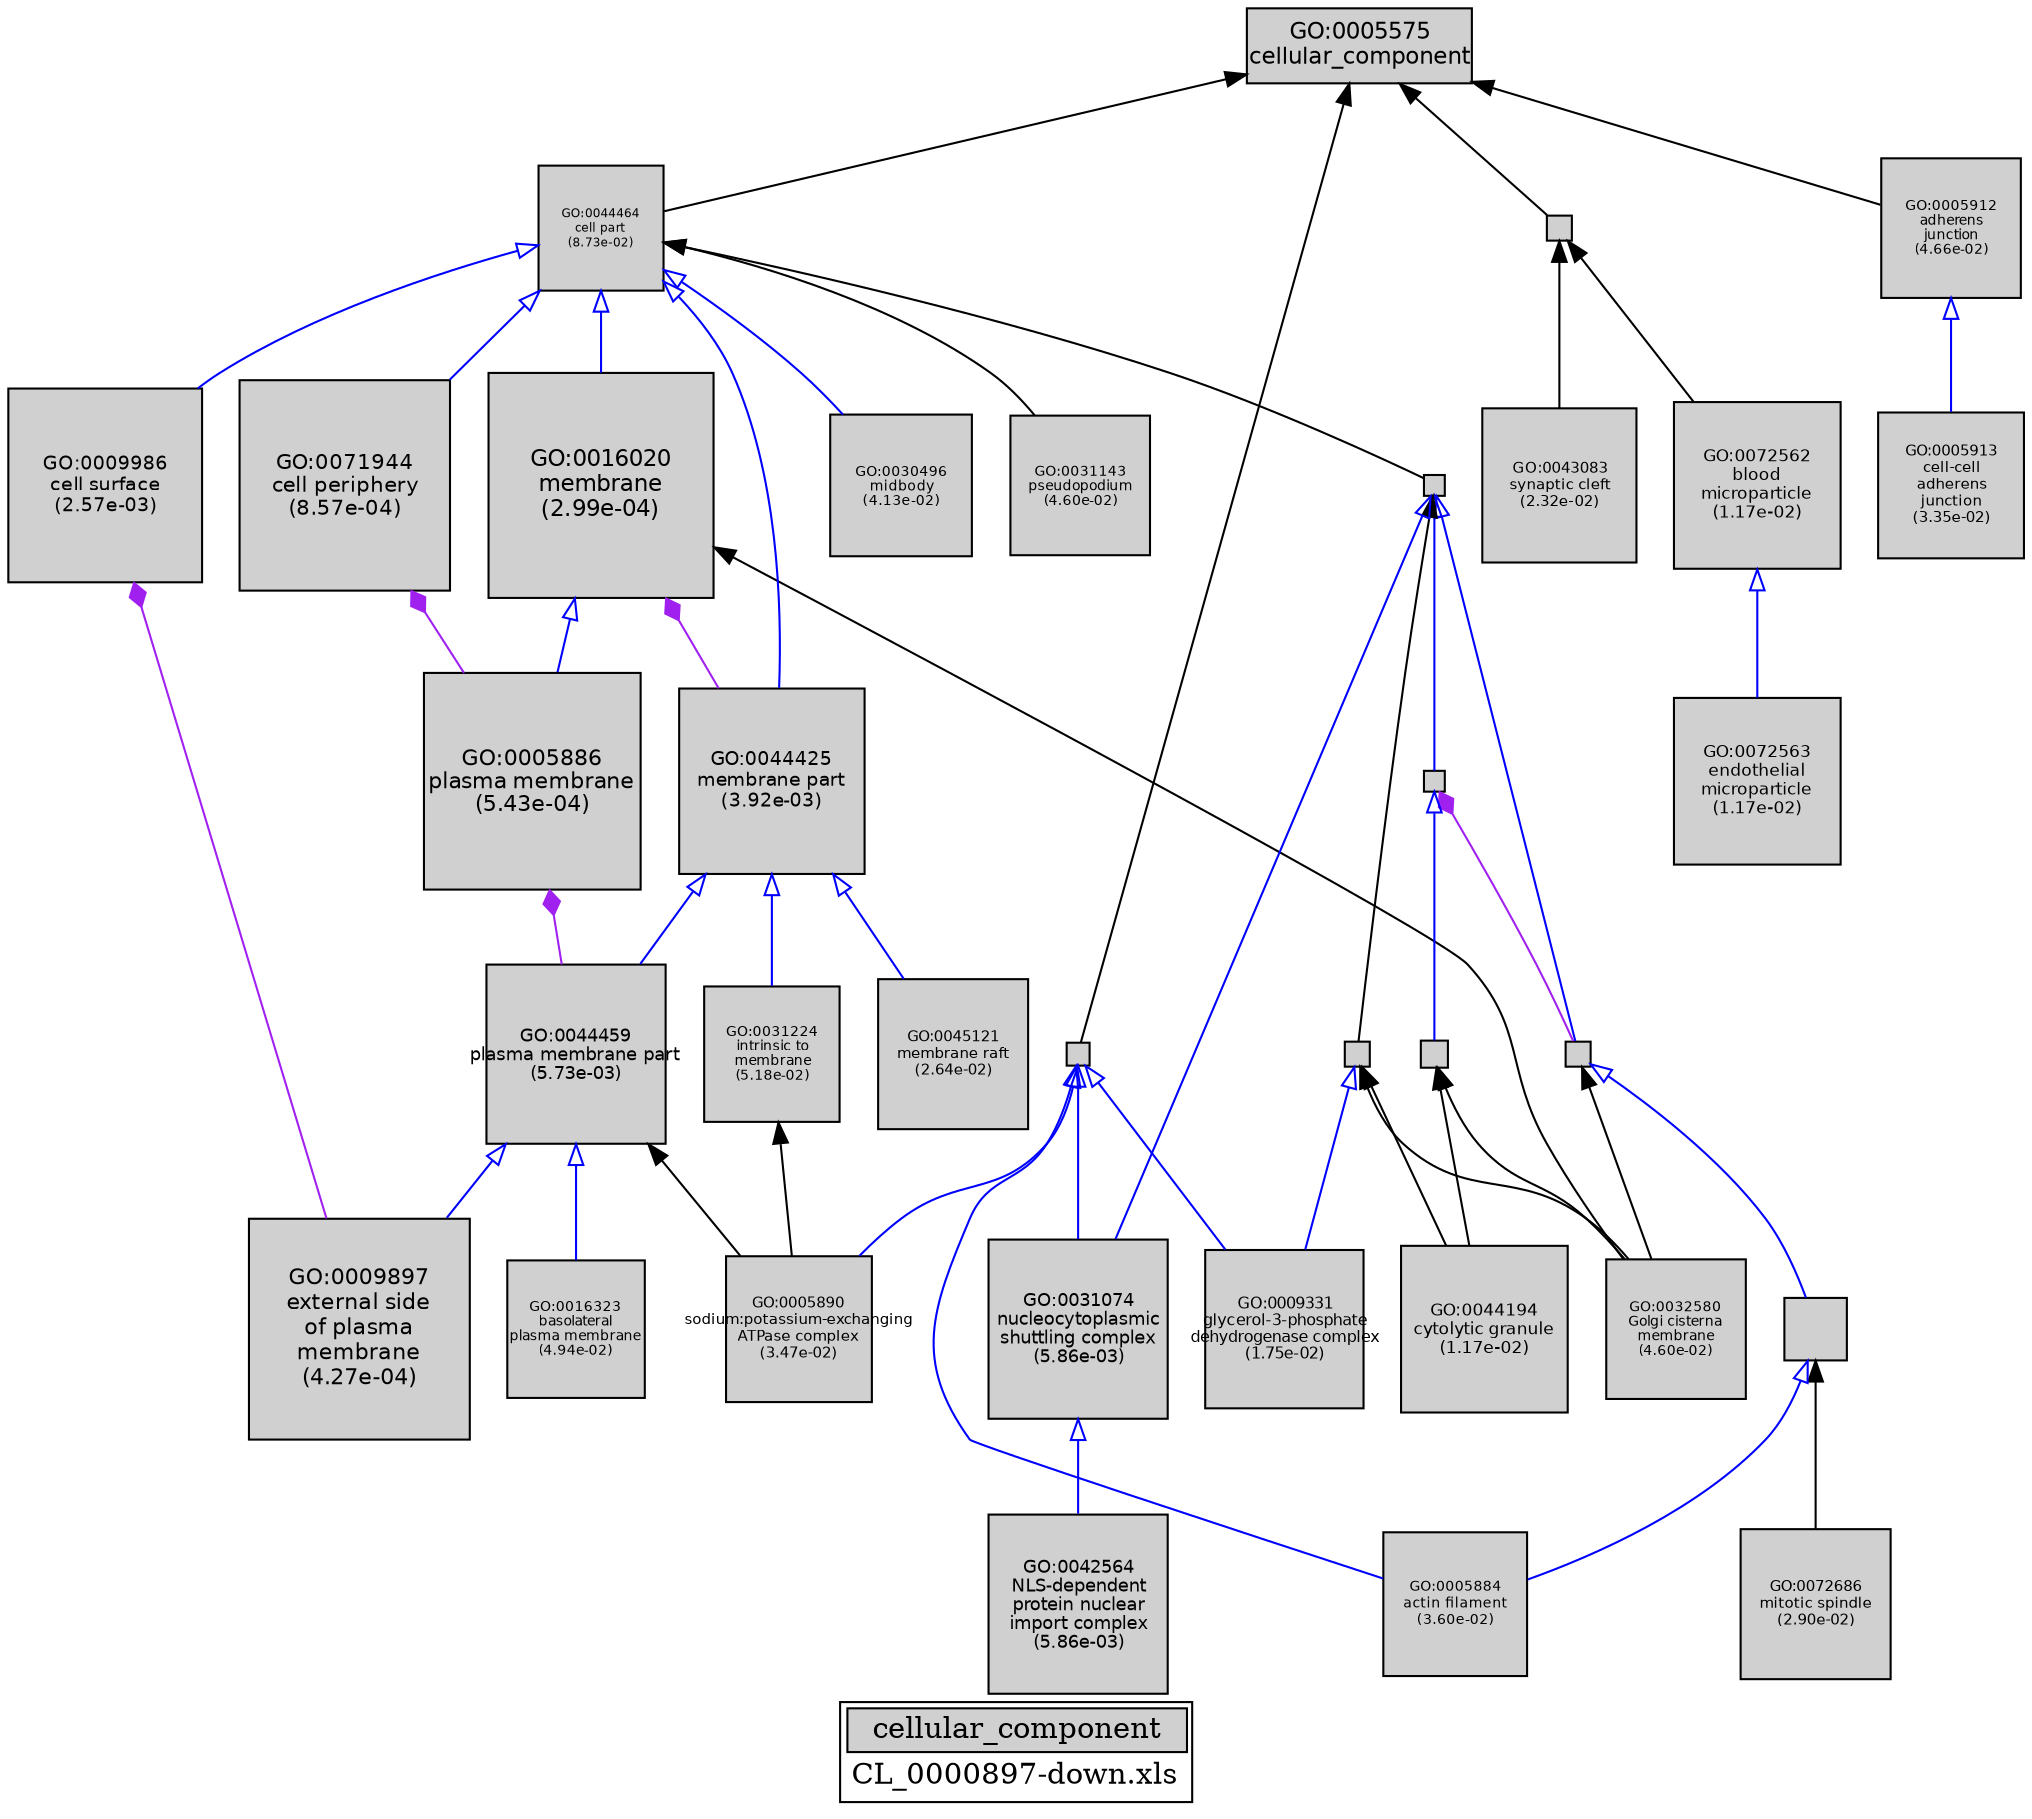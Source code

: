 digraph "cellular_component" {
graph [ bgcolor = "#FFFFFF", label = <<TABLE COLOR="black" BGCOLOR="white"><TR><TD COLSPAN="2" BGCOLOR="#D0D0D0"><FONT COLOR="black">cellular_component</FONT></TD></TR><TR><TD BORDER="0">CL_0000897-down.xls</TD></TR></TABLE>> ];
node [ fontname = "Helvetica" ];

subgraph "nodes" {

node [ style = "filled", fixedsize = "true", width = 1, shape = "box", fontsize = 9, fillcolor = "#D0D0D0", fontcolor = "black", color = "black" ];

"GO:0005890" [ URL = "#GO:0005890", label = <<TABLE BORDER="0"><TR><TD>GO:0005890<BR/>sodium:potassium-exchanging<BR/>ATPase complex<BR/>(3.47e-02)</TD></TR></TABLE>>, width = 0.968530172875, shape = "box", fontsize = 6.9734172447, height = 0.968530172875 ];
"GO:0044459" [ URL = "#GO:0044459", label = <<TABLE BORDER="0"><TR><TD>GO:0044459<BR/>plasma membrane part<BR/>(5.73e-03)</TD></TR></TABLE>>, width = 1.19795494772, shape = "box", fontsize = 8.62527562357, height = 1.19795494772 ];
"GO:0016020" [ URL = "#GO:0016020", label = <<TABLE BORDER="0"><TR><TD>GO:0016020<BR/>membrane<BR/>(2.99e-04)</TD></TR></TABLE>>, width = 1.5, shape = "box", fontsize = 10.8, height = 1.5 ];
"GO:0044421" [ URL = "#GO:0044421", label = "", width = 0.168021936866, shape = "box", height = 0.168021936866 ];
"GO:0044446" [ URL = "#GO:0044446", label = "", width = 0.169220308247, shape = "box", height = 0.169220308247 ];
"GO:0009897" [ URL = "#GO:0009897", label = <<TABLE BORDER="0"><TR><TD>GO:0009897<BR/>external side<BR/>of plasma<BR/>membrane<BR/>(4.27e-04)</TD></TR></TABLE>>, width = 1.46690734052, shape = "box", fontsize = 10.5617328518, height = 1.46690734052 ];
"GO:0043083" [ URL = "#GO:0043083", label = <<TABLE BORDER="0"><TR><TD>GO:0043083<BR/>synaptic cleft<BR/>(2.32e-02)</TD></TR></TABLE>>, width = 1.02390548215, shape = "box", fontsize = 7.37211947149, height = 1.02390548215 ];
"GO:0044464" [ URL = "#GO:0044464", label = <<TABLE BORDER="0"><TR><TD>GO:0044464<BR/>cell part<BR/>(8.73e-02)</TD></TR></TABLE>>, width = 0.826559314733, shape = "box", fontsize = 5.95122706608, height = 0.826559314733 ];
"GO:0016323" [ URL = "#GO:0016323", label = <<TABLE BORDER="0"><TR><TD>GO:0016323<BR/>basolateral<BR/>plasma membrane<BR/>(4.94e-02)</TD></TR></TABLE>>, width = 0.916649094868, shape = "box", fontsize = 6.59987348305, height = 0.916649094868 ];
"GO:0005912" [ URL = "#GO:0005912", label = <<TABLE BORDER="0"><TR><TD>GO:0005912<BR/>adherens<BR/>junction<BR/>(4.66e-02)</TD></TR></TABLE>>, width = 0.925319387769, shape = "box", fontsize = 6.66229959193, height = 0.925319387769 ];
"GO:0032580" [ URL = "#GO:0032580", label = <<TABLE BORDER="0"><TR><TD>GO:0032580<BR/>Golgi cisterna<BR/>membrane<BR/>(4.60e-02)</TD></TR></TABLE>>, width = 0.927486082765, shape = "box", fontsize = 6.67789979591, height = 0.927486082765 ];
"GO:0009331" [ URL = "#GO:0009331", label = <<TABLE BORDER="0"><TR><TD>GO:0009331<BR/>glycerol-3-phosphate<BR/>dehydrogenase complex<BR/>(1.75e-02)</TD></TR></TABLE>>, width = 1.06160154056, shape = "box", fontsize = 7.64353109207, height = 1.06160154056 ];
"GO:0072562" [ URL = "#GO:0072562", label = <<TABLE BORDER="0"><TR><TD>GO:0072562<BR/>blood<BR/>microparticle<BR/>(1.17e-02)</TD></TR></TABLE>>, width = 1.11271152685, shape = "box", fontsize = 8.01152299332, height = 1.11271152685 ];
"GO:0043229" [ URL = "#GO:0043229", label = "", width = 0.138208464395, shape = "box", height = 0.138208464395 ];
"GO:0044444" [ URL = "#GO:0044444", label = "", width = 0.170798630446, shape = "box", height = 0.170798630446 ];
"GO:0031074" [ URL = "#GO:0031074", label = <<TABLE BORDER="0"><TR><TD>GO:0031074<BR/>nucleocytoplasmic<BR/>shuttling complex<BR/>(5.86e-03)</TD></TR></TABLE>>, width = 1.19527028537, shape = "box", fontsize = 8.60594605464, height = 1.19527028537 ];
"GO:0044425" [ URL = "#GO:0044425", label = <<TABLE BORDER="0"><TR><TD>GO:0044425<BR/>membrane part<BR/>(3.92e-03)</TD></TR></TABLE>>, width = 1.24099982414, shape = "box", fontsize = 8.93519873383, height = 1.24099982414 ];
"GO:0043234" [ URL = "#GO:0043234", label = "", width = 0.15411186749, shape = "box", height = 0.15411186749 ];
"GO:0044430" [ URL = "#GO:0044430", label = "", width = 0.412551484223, shape = "box", height = 0.412551484223 ];
"GO:0044424" [ URL = "#GO:0044424", label = "", width = 0.13881790134, shape = "box", height = 0.13881790134 ];
"GO:0005575" [ URL = "#GO:0005575", label = <<TABLE BORDER="0"><TR><TD>GO:0005575<BR/>cellular_component</TD></TR></TABLE>>, width = 1.5, shape = "box", fontsize = 10.8 ];
"GO:0045121" [ URL = "#GO:0045121", label = <<TABLE BORDER="0"><TR><TD>GO:0045121<BR/>membrane raft<BR/>(2.64e-02)</TD></TR></TABLE>>, width = 1.00665572203, shape = "box", fontsize = 7.2479211986, height = 1.00665572203 ];
"GO:0044194" [ URL = "#GO:0044194", label = <<TABLE BORDER="0"><TR><TD>GO:0044194<BR/>cytolytic granule<BR/>(1.17e-02)</TD></TR></TABLE>>, width = 1.11271152685, shape = "box", fontsize = 8.01152299332, height = 1.11271152685 ];
"GO:0005913" [ URL = "#GO:0005913", label = <<TABLE BORDER="0"><TR><TD>GO:0005913<BR/>cell-cell<BR/>adherens<BR/>junction<BR/>(3.35e-02)</TD></TR></TABLE>>, width = 0.973571441507, shape = "box", fontsize = 7.00971437885, height = 0.973571441507 ];
"GO:0043231" [ URL = "#GO:0043231", label = "", width = 0.18462405903, shape = "box", height = 0.18462405903 ];
"GO:0009986" [ URL = "#GO:0009986", label = <<TABLE BORDER="0"><TR><TD>GO:0009986<BR/>cell surface<BR/>(2.57e-03)</TD></TR></TABLE>>, width = 1.28702040991, shape = "box", fontsize = 9.26654695133, height = 1.28702040991 ];
"GO:0031224" [ URL = "#GO:0031224", label = <<TABLE BORDER="0"><TR><TD>GO:0031224<BR/>intrinsic to<BR/>membrane<BR/>(5.18e-02)</TD></TR></TABLE>>, width = 0.909527048153, shape = "box", fontsize = 6.5485947467, height = 0.909527048153 ];
"GO:0072686" [ URL = "#GO:0072686", label = <<TABLE BORDER="0"><TR><TD>GO:0072686<BR/>mitotic spindle<BR/>(2.90e-02)</TD></TR></TABLE>>, width = 0.993771806955, shape = "box", fontsize = 7.15515701008, height = 0.993771806955 ];
"GO:0042564" [ URL = "#GO:0042564", label = <<TABLE BORDER="0"><TR><TD>GO:0042564<BR/>NLS-dependent<BR/>protein nuclear<BR/>import complex<BR/>(5.86e-03)</TD></TR></TABLE>>, width = 1.19527028537, shape = "box", fontsize = 8.60594605464, height = 1.19527028537 ];
"GO:0030496" [ URL = "#GO:0030496", label = <<TABLE BORDER="0"><TR><TD>GO:0030496<BR/>midbody<BR/>(4.13e-02)</TD></TR></TABLE>>, width = 0.94321165496, shape = "box", fontsize = 6.79112391571, height = 0.94321165496 ];
"GO:0031143" [ URL = "#GO:0031143", label = <<TABLE BORDER="0"><TR><TD>GO:0031143<BR/>pseudopodium<BR/>(4.60e-02)</TD></TR></TABLE>>, width = 0.927486082765, shape = "box", fontsize = 6.67789979591, height = 0.927486082765 ];
"GO:0005884" [ URL = "#GO:0005884", label = <<TABLE BORDER="0"><TR><TD>GO:0005884<BR/>actin filament<BR/>(3.60e-02)</TD></TR></TABLE>>, width = 0.963120082239, shape = "box", fontsize = 6.93446459212, height = 0.963120082239 ];
"GO:0072563" [ URL = "#GO:0072563", label = <<TABLE BORDER="0"><TR><TD>GO:0072563<BR/>endothelial<BR/>microparticle<BR/>(1.17e-02)</TD></TR></TABLE>>, width = 1.11271152685, shape = "box", fontsize = 8.01152299332, height = 1.11271152685 ];
"GO:0005886" [ URL = "#GO:0005886", label = <<TABLE BORDER="0"><TR><TD>GO:0005886<BR/>plasma membrane<BR/>(5.43e-04)</TD></TR></TABLE>>, width = 1.4441405898, shape = "box", fontsize = 10.3978122466, height = 1.4441405898 ];
"GO:0071944" [ URL = "#GO:0071944", label = <<TABLE BORDER="0"><TR><TD>GO:0071944<BR/>cell periphery<BR/>(8.57e-04)</TD></TR></TABLE>>, width = 1.39986883523, shape = "box", fontsize = 10.0790556137, height = 1.39986883523 ];
}
subgraph "edges" {


edge [ dir = "back", weight = 1 ];
subgraph "regulates" {


edge [ color = "cyan", arrowtail = "none" ];
subgraph "positive" {


edge [ color = "green", arrowtail = "vee" ];
}
subgraph "negative" {


edge [ color = "red", arrowtail = "tee" ];
}
}
subgraph "part_of" {


edge [ color = "purple", arrowtail = "diamond", weight = 2.5 ];
"GO:0009986" -> "GO:0009897";
"GO:0071944" -> "GO:0005886";
"GO:0016020" -> "GO:0044425";
"GO:0043229" -> "GO:0044446";
"GO:0005886" -> "GO:0044459";
}
subgraph "is_a" {


edge [ color = "blue", arrowtail = "empty", weight = 5.0 ];
"GO:0043234" -> "GO:0009331";
"GO:0043229" -> "GO:0043231";
"GO:0044424" -> "GO:0044446";
"GO:0044459" -> "GO:0009897";
"GO:0044464" -> "GO:0030496";
"GO:0044446" -> "GO:0044430";
"GO:0044425" -> "GO:0031224";
"GO:0044464" -> "GO:0044425";
"GO:0044464" -> "GO:0009986";
"GO:0044424" -> "GO:0031074";
"GO:0044425" -> "GO:0044459";
"GO:0016020" -> "GO:0005886";
"GO:0043234" -> "GO:0005884";
"GO:0072562" -> "GO:0072563";
"GO:0005912" -> "GO:0005913";
"GO:0044464" -> "GO:0071944";
"GO:0031074" -> "GO:0042564";
"GO:0043234" -> "GO:0005890";
"GO:0044425" -> "GO:0045121";
"GO:0043234" -> "GO:0031074";
"GO:0044424" -> "GO:0043229";
"GO:0044430" -> "GO:0005884";
"GO:0044444" -> "GO:0009331";
"GO:0044464" -> "GO:0016020";
"GO:0044459" -> "GO:0016323";
}
"GO:0016020" -> "GO:0032580";
"GO:0031224" -> "GO:0005890";
"GO:0044464" -> "GO:0044424";
"GO:0044444" -> "GO:0032580";
"GO:0005575" -> "GO:0044421";
"GO:0044459" -> "GO:0005890";
"GO:0005575" -> "GO:0005912";
"GO:0044446" -> "GO:0032580";
"GO:0005575" -> "GO:0044464";
"GO:0044430" -> "GO:0072686";
"GO:0044421" -> "GO:0072562";
"GO:0044424" -> "GO:0044444";
"GO:0044464" -> "GO:0031143";
"GO:0043231" -> "GO:0032580";
"GO:0043231" -> "GO:0044194";
"GO:0044444" -> "GO:0044194";
"GO:0044421" -> "GO:0043083";
"GO:0005575" -> "GO:0043234";
}
}
